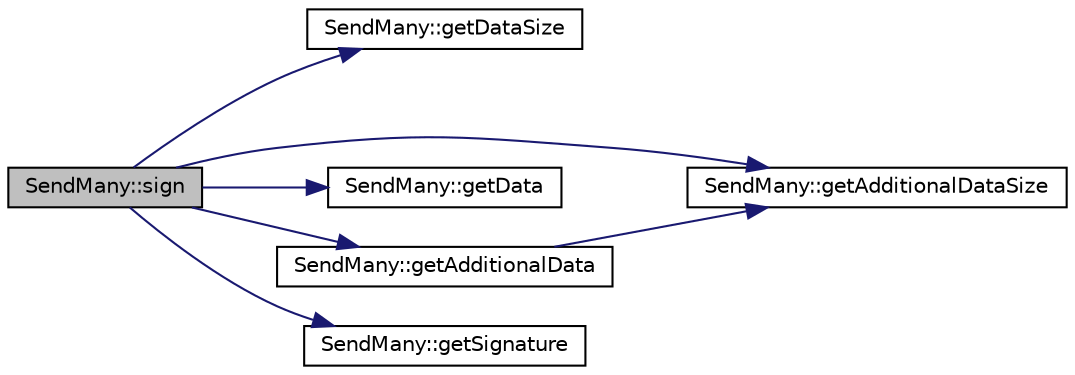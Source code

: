 digraph "SendMany::sign"
{
  edge [fontname="Helvetica",fontsize="10",labelfontname="Helvetica",labelfontsize="10"];
  node [fontname="Helvetica",fontsize="10",shape=record];
  rankdir="LR";
  Node21 [label="SendMany::sign",height=0.2,width=0.4,color="black", fillcolor="grey75", style="filled", fontcolor="black"];
  Node21 -> Node22 [color="midnightblue",fontsize="10",style="solid",fontname="Helvetica"];
  Node22 [label="SendMany::getDataSize",height=0.2,width=0.4,color="black", fillcolor="white", style="filled",URL="$class_send_many.html#a2bd18054e8cdefcf5eee9af2efaeb713",tooltip="Get data struct size. Without signature. "];
  Node21 -> Node23 [color="midnightblue",fontsize="10",style="solid",fontname="Helvetica"];
  Node23 [label="SendMany::getAdditionalDataSize",height=0.2,width=0.4,color="black", fillcolor="white", style="filled",URL="$class_send_many.html#a9131eeafcfe2acc679575d3da2e9d6b1",tooltip="Get additional data size. "];
  Node21 -> Node24 [color="midnightblue",fontsize="10",style="solid",fontname="Helvetica"];
  Node24 [label="SendMany::getData",height=0.2,width=0.4,color="black", fillcolor="white", style="filled",URL="$class_send_many.html#a94e0bab68925c6ab4aa6e4c86fb4daa3",tooltip="Get pointer to command data structure. "];
  Node21 -> Node25 [color="midnightblue",fontsize="10",style="solid",fontname="Helvetica"];
  Node25 [label="SendMany::getAdditionalData",height=0.2,width=0.4,color="black", fillcolor="white", style="filled",URL="$class_send_many.html#a4df199e31b57ff041d89e1fdd03372b4",tooltip="Get additional data. "];
  Node25 -> Node23 [color="midnightblue",fontsize="10",style="solid",fontname="Helvetica"];
  Node21 -> Node26 [color="midnightblue",fontsize="10",style="solid",fontname="Helvetica"];
  Node26 [label="SendMany::getSignature",height=0.2,width=0.4,color="black", fillcolor="white", style="filled",URL="$class_send_many.html#a5faf1e47be6f840a1c4117d855b12b62",tooltip="Get pointer to signature data. "];
}
